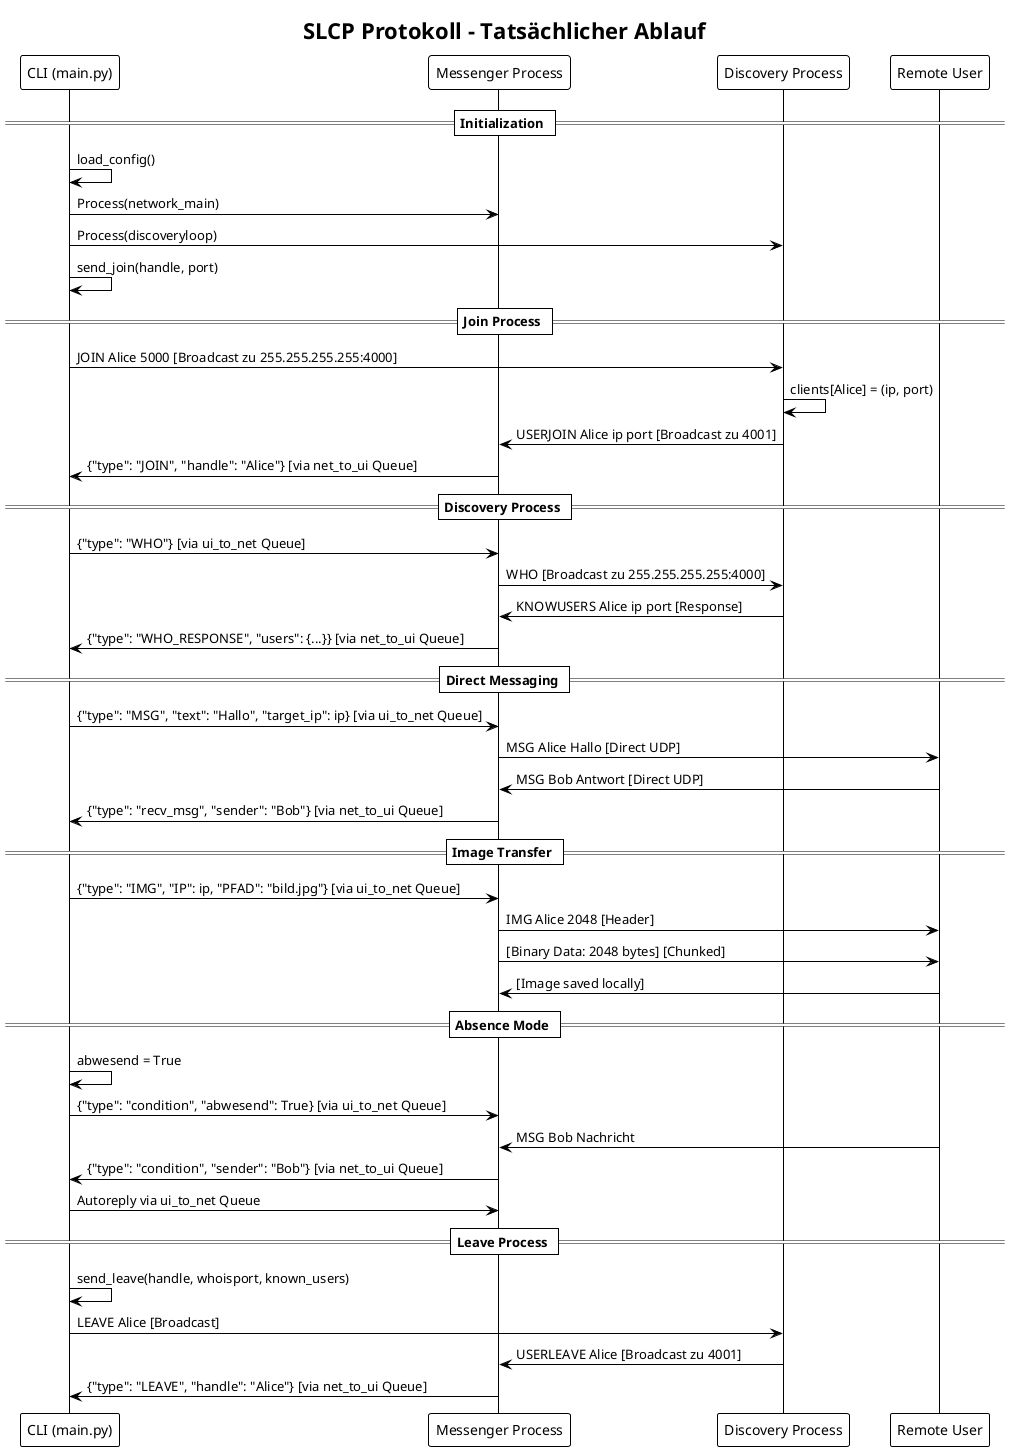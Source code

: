 # docs/plantuml/sequence_diagram.puml
@startuml sequence_diagram
!theme plain
title SLCP Protokoll - Tatsächlicher Ablauf

participant "CLI (main.py)" as CLI
participant "Messenger Process" as MSG
participant "Discovery Process" as DISC
participant "Remote User" as REMOTE

== Initialization ==
CLI -> CLI : load_config()
CLI -> MSG : Process(network_main)
CLI -> DISC : Process(discoveryloop)
CLI -> CLI : send_join(handle, port)

== Join Process ==
CLI -> DISC : JOIN Alice 5000 [Broadcast zu 255.255.255.255:4000]
DISC -> DISC : clients[Alice] = (ip, port)
DISC -> MSG : USERJOIN Alice ip port [Broadcast zu 4001]
MSG -> CLI : {"type": "JOIN", "handle": "Alice"} [via net_to_ui Queue]

== Discovery Process ==
CLI -> MSG : {"type": "WHO"} [via ui_to_net Queue]
MSG -> DISC : WHO [Broadcast zu 255.255.255.255:4000]
DISC -> MSG : KNOWUSERS Alice ip port [Response]
MSG -> CLI : {"type": "WHO_RESPONSE", "users": {...}} [via net_to_ui Queue]

== Direct Messaging ==
CLI -> MSG : {"type": "MSG", "text": "Hallo", "target_ip": ip} [via ui_to_net Queue]
MSG -> REMOTE : MSG Alice Hallo [Direct UDP]
REMOTE -> MSG : MSG Bob Antwort [Direct UDP]
MSG -> CLI : {"type": "recv_msg", "sender": "Bob"} [via net_to_ui Queue]

== Image Transfer ==
CLI -> MSG : {"type": "IMG", "IP": ip, "PFAD": "bild.jpg"} [via ui_to_net Queue]
MSG -> REMOTE : IMG Alice 2048 [Header]
MSG -> REMOTE : [Binary Data: 2048 bytes] [Chunked]
REMOTE -> MSG : [Image saved locally]

== Absence Mode ==
CLI -> CLI : abwesend = True
CLI -> MSG : {"type": "condition", "abwesend": True} [via ui_to_net Queue]
REMOTE -> MSG : MSG Bob Nachricht
MSG -> CLI : {"type": "condition", "sender": "Bob"} [via net_to_ui Queue]
CLI -> MSG : Autoreply via ui_to_net Queue

== Leave Process ==
CLI -> CLI : send_leave(handle, whoisport, known_users)
CLI -> DISC : LEAVE Alice [Broadcast]
DISC -> MSG : USERLEAVE Alice [Broadcast zu 4001]
MSG -> CLI : {"type": "LEAVE", "handle": "Alice"} [via net_to_ui Queue]

@enduml

# docs/plantuml/class_diagram.puml  
@startuml class_diagram
!theme plain
title SLCP Chat-System - Tatsächliche Struktur

package "Main Module (main.py)" {
    class MainFunctions <<functions>> {
        +main()
        +cli_loop()
        +send_join(handle, port)
        +send_leave(handle, whoisport, known_users)
        +show_net_and_disc_messages()
        +find_free_port(start, end)
        +get_own_ip()
        +print_prompt()
        --
        Global Variables:
        +handle: str
        +abwesend: bool
        +known_users: dict
    }
}

package "Network Module (messenger.py)" {
    class MessengerFunctions <<functions>> {
        +network_main(queues, port)
        +receive_messages(port, net_to_ui)
        +discovery_listener(net_to_ui, port)
        +send_msg(ip, port, handle, text)
        +send_img(ip, port, filename, handle)
        +discover_users()
        +parse_slcp(message)
        +parse_knownusers(response)
        --
        Global Variables:
        +abwesend: bool
    }
}

package "Discovery Module (discovery.py)" {
    class DiscoveryFunctions <<functions>> {
        +discoveryloop(queues, port)
        +ensure_singleton(port, queue)
        --
        Local Variables:
        +clients: dict
    }
}

package "Configuration Module (config_manager.py)" {
    class ConfigFunctions <<functions>> {
        +load_config(path)
        +save_config(config, path)
        +show_config(config)
        +edit_config()
        +parse_toml_type(value)
        +lookup_handle(handle)
        +save_image(handle, data)
        +handle_autoreply(ip, port, config)
        --
        Global Variables:
        +known_users: dict
        +conf_file: str
    }
}

package "IPC Communication" {
    class IPCQueues <<multiprocessing>> {
        +ui_to_net: Queue
        +net_to_ui: Queue
        +net_to_disc: Queue
        +disc_to_net: Queue
        +disc_to_ui: Queue
    }
}

package "Process Management" {
    class ProcessStructure <<multiprocessing>> {
        +Main Process: CLI + show_net_and_disc_messages
        +Network Process: messenger.network_main
        +Discovery Process: discovery.discoveryloop
    }
}

MainFunctions --> MessengerFunctions : uses via Process + Queues
MainFunctions --> DiscoveryFunctions : uses via Process + Queues
MainFunctions --> ConfigFunctions : uses directly
MainFunctions --> IPCQueues : communicates via

MessengerFunctions --> IPCQueues : communicates via
DiscoveryFunctions --> IPCQueues : communicates via
ConfigFunctions --> IPCQueues : not used directly

ProcessStructure --> IPCQueues : uses for IPC
ProcessStructure --> MainFunctions : runs in main process
ProcessStructure --> MessengerFunctions : runs in separate process
ProcessStructure --> DiscoveryFunctions : runs in separate process

note right of MainFunctions
  Funktionsbasiert, nicht objektorientiert
  Globale Variablen für Zustand
  CLI-Interface im Hauptprozess
end note

note right of MessengerFunctions
  Läuft in separatem Prozess
  Handhabt SLCP-Protokoll
  Threads für Empfang und Discovery
end note

note right of DiscoveryFunctions
  Singleton-Prozess pro Host
  Broadcast-basierte Nutzerermittlung
  Verwaltet clients-Dictionary lokal
end note

note right of IPCQueues
  Multiprocessing.Queue für IPC
  Keine geteilten Objekte
  JSON-ähnliche Nachrichten
end note

@enduml

# docs/plantuml/communication_flow.puml
@startuml communication_flow
!theme plain
title Tatsächlicher IPC-Kommunikationsfluss

queue "ui_to_net" as Q1
queue "net_to_ui" as Q2  
queue "net_to_disc" as Q3
queue "disc_to_net" as Q4
queue "disc_to_ui" as Q5

participant "Main Process\n(CLI + show_messages)" as MAIN
participant "Network Process\n(messenger.py)" as NET
participant "Discovery Process\n(discovery.py)" as DISC

== User sends message ==
MAIN -> Q1 : {"type": "MSG", "text": "Hello", "target_ip": "192.168.1.42", "target_port": 5001, "handle": "Alice"}
Q1 -> NET : ui_to_net.get()
NET -> NET : send_msg(ip, port, handle, text)
NET -> RemoteUser : UDP: "MSG Alice Hello"

== User requests discovery ==  
MAIN -> Q1 : {"type": "WHO"}
Q1 -> NET : ui_to_net.get()
NET -> NET : discover_users()
NET -> DISC : WHO [Broadcast zu 255.255.255.255:4000]
DISC -> NET : KNOWUSERS Alice ip port [Response]
NET -> Q2 : {"type": "WHO_RESPONSE", "users": {...}}
Q2 -> MAIN : net_to_ui.get() in show_messages thread

== Incoming message ==
RemoteUser -> NET : UDP: "MSG Bob Hi!"
NET -> NET : parse_slcp(message)
NET -> Q2 : {"type": "recv_msg", "sender": "Bob", "text": "Hi!"}
Q2 -> MAIN : show_messages thread displays message

== User joins network ==
MAIN -> DISC : send_join() [Broadcast zu 255.255.255.255:4000]
DISC -> DISC : clients[handle] = (ip, port)
DISC -> NET : USERJOIN handle ip port [Broadcast zu 4001]
NET -> Q2 : {"type": "JOIN", "handle": handle, "ip": ip, "port": port}
Q2 -> MAIN : show_messages thread updates known_users

== Image transfer ==
MAIN -> Q1 : {"type": "IMG", "IP": ip, "PORT": port, "PFAD": "bild.jpg", "HANDLE": "Alice"}
Q1 -> NET : ui_to_net.get()
NET -> NET : send_img(ip, port, filename, handle)
NET -> RemoteUser : IMG Alice 2048 [Header + Binary Data]

== Absence mode ==
MAIN -> Q1 : {"type": "condition", "abwesend": True}
Q1 -> NET : ui_to_net.get()
NET -> NET : abwesend = True
RemoteUser -> NET : MSG Bob Nachricht
NET -> Q2 : {"type": "condition", "sender": "Bob", "text": autoreply}
Q2 -> MAIN : show_messages triggers autoreply
MAIN -> Q1 : {"type": "MSG", ...} [Autoreply]

== Leave process ==
MAIN -> DISC : send_leave() [Broadcast + Direct]
DISC -> NET : USERLEAVE handle [Broadcast zu 4001]
NET -> Q2 : {"type": "LEAVE", "handle": handle}
Q2 -> MAIN : show_messages removes from known_users

note over Q3, Q4
  disc_to_net und net_to_disc
  werden aktuell nicht aktiv genutzt
  (reserviert für zukünftige Features)
end note

note over MAIN
  Hauptprozess führt aus:
  - CLI-Interface (cli_loop)
  - Message Display (show_messages Thread)
  - Konfiguration (config_manager)
end note

note over NET
  Network-Prozess führt aus:
  - network_main (Hauptschleife)
  - receive_messages (Thread)
  - discovery_listener (Thread)
end note

note over DISC
  Discovery-Prozess führt aus:
  - discoveryloop (Hauptschleife)
  - Singleton-Prüfung
  - Broadcast-Handling
end note

@enduml
